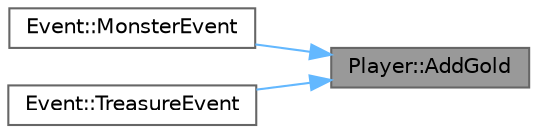 digraph "Player::AddGold"
{
 // LATEX_PDF_SIZE
  bgcolor="transparent";
  edge [fontname=Helvetica,fontsize=10,labelfontname=Helvetica,labelfontsize=10];
  node [fontname=Helvetica,fontsize=10,shape=box,height=0.2,width=0.4];
  rankdir="RL";
  Node1 [id="Node000001",label="Player::AddGold",height=0.2,width=0.4,color="gray40", fillcolor="grey60", style="filled", fontcolor="black",tooltip="Adds gold to the player's current amount."];
  Node1 -> Node2 [id="edge3_Node000001_Node000002",dir="back",color="steelblue1",style="solid",tooltip=" "];
  Node2 [id="Node000002",label="Event::MonsterEvent",height=0.2,width=0.4,color="grey40", fillcolor="white", style="filled",URL="$class_event.html#ae13a9997f6b23b04342dee739f2cd1b6",tooltip="Handles a monster event."];
  Node1 -> Node3 [id="edge4_Node000001_Node000003",dir="back",color="steelblue1",style="solid",tooltip=" "];
  Node3 [id="Node000003",label="Event::TreasureEvent",height=0.2,width=0.4,color="grey40", fillcolor="white", style="filled",URL="$class_event.html#a3179a63a237e3a6ec7f56f4b693311ed",tooltip="Handles a treasure event."];
}
